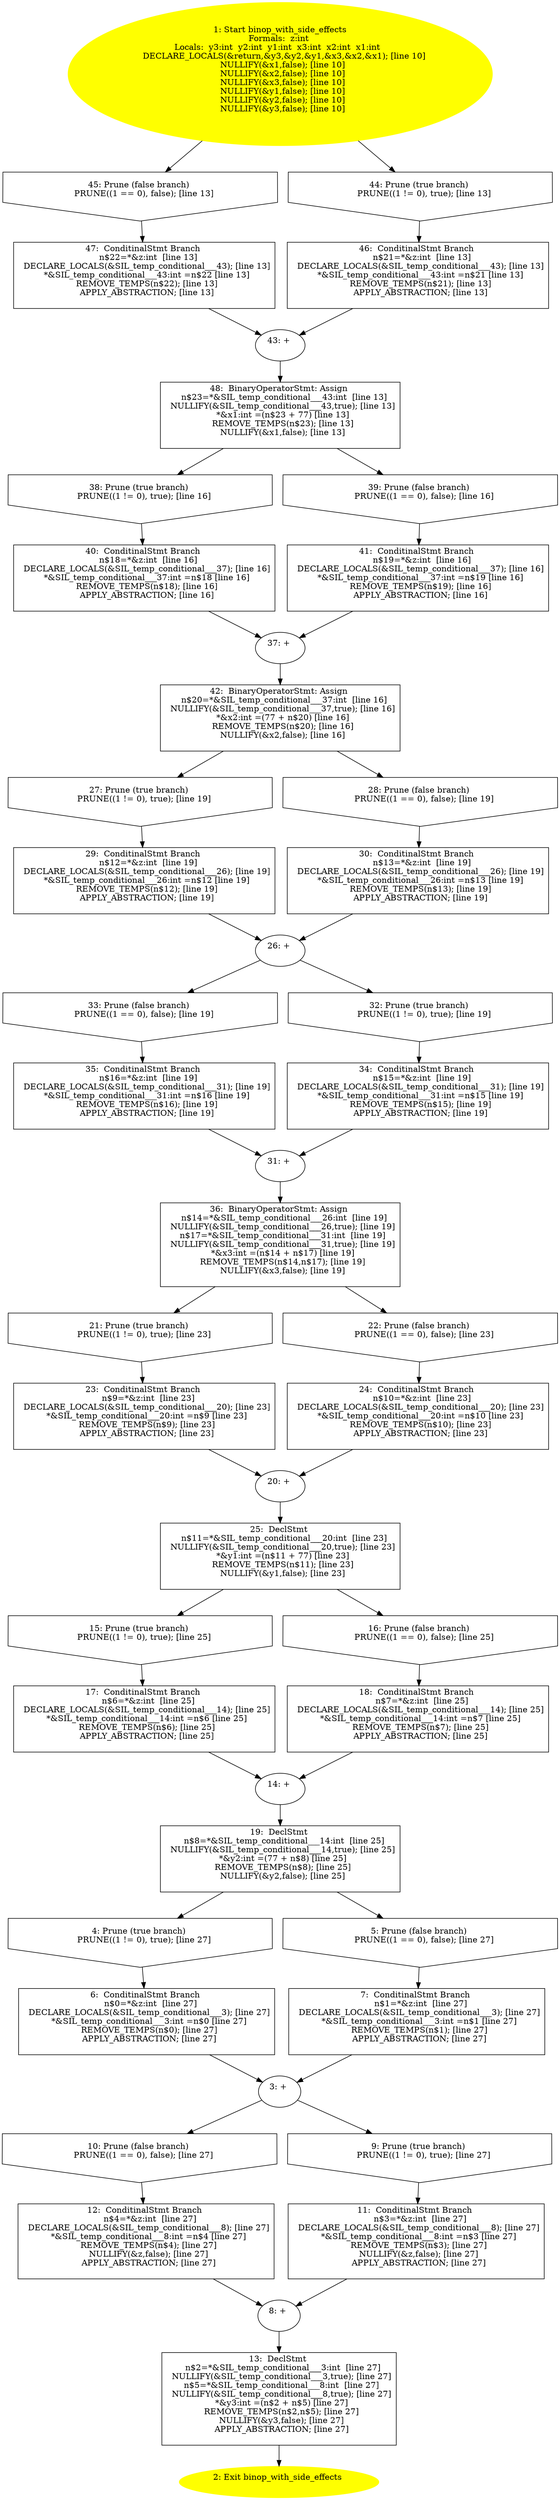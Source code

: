 digraph iCFG {
48 [label="48:  BinaryOperatorStmt: Assign \n   n$23=*&SIL_temp_conditional___43:int  [line 13]\n  NULLIFY(&SIL_temp_conditional___43,true); [line 13]\n  *&x1:int =(n$23 + 77) [line 13]\n  REMOVE_TEMPS(n$23); [line 13]\n  NULLIFY(&x1,false); [line 13]\n " shape="box"]
	

	 48 -> 38 ;
	 48 -> 39 ;
47 [label="47:  ConditinalStmt Branch \n   n$22=*&z:int  [line 13]\n  DECLARE_LOCALS(&SIL_temp_conditional___43); [line 13]\n  *&SIL_temp_conditional___43:int =n$22 [line 13]\n  REMOVE_TEMPS(n$22); [line 13]\n  APPLY_ABSTRACTION; [line 13]\n " shape="box"]
	

	 47 -> 43 ;
46 [label="46:  ConditinalStmt Branch \n   n$21=*&z:int  [line 13]\n  DECLARE_LOCALS(&SIL_temp_conditional___43); [line 13]\n  *&SIL_temp_conditional___43:int =n$21 [line 13]\n  REMOVE_TEMPS(n$21); [line 13]\n  APPLY_ABSTRACTION; [line 13]\n " shape="box"]
	

	 46 -> 43 ;
45 [label="45: Prune (false branch) \n   PRUNE((1 == 0), false); [line 13]\n " shape="invhouse"]
	

	 45 -> 47 ;
44 [label="44: Prune (true branch) \n   PRUNE((1 != 0), true); [line 13]\n " shape="invhouse"]
	

	 44 -> 46 ;
43 [label="43: + \n  " ]
	

	 43 -> 48 ;
42 [label="42:  BinaryOperatorStmt: Assign \n   n$20=*&SIL_temp_conditional___37:int  [line 16]\n  NULLIFY(&SIL_temp_conditional___37,true); [line 16]\n  *&x2:int =(77 + n$20) [line 16]\n  REMOVE_TEMPS(n$20); [line 16]\n  NULLIFY(&x2,false); [line 16]\n " shape="box"]
	

	 42 -> 27 ;
	 42 -> 28 ;
41 [label="41:  ConditinalStmt Branch \n   n$19=*&z:int  [line 16]\n  DECLARE_LOCALS(&SIL_temp_conditional___37); [line 16]\n  *&SIL_temp_conditional___37:int =n$19 [line 16]\n  REMOVE_TEMPS(n$19); [line 16]\n  APPLY_ABSTRACTION; [line 16]\n " shape="box"]
	

	 41 -> 37 ;
40 [label="40:  ConditinalStmt Branch \n   n$18=*&z:int  [line 16]\n  DECLARE_LOCALS(&SIL_temp_conditional___37); [line 16]\n  *&SIL_temp_conditional___37:int =n$18 [line 16]\n  REMOVE_TEMPS(n$18); [line 16]\n  APPLY_ABSTRACTION; [line 16]\n " shape="box"]
	

	 40 -> 37 ;
39 [label="39: Prune (false branch) \n   PRUNE((1 == 0), false); [line 16]\n " shape="invhouse"]
	

	 39 -> 41 ;
38 [label="38: Prune (true branch) \n   PRUNE((1 != 0), true); [line 16]\n " shape="invhouse"]
	

	 38 -> 40 ;
37 [label="37: + \n  " ]
	

	 37 -> 42 ;
36 [label="36:  BinaryOperatorStmt: Assign \n   n$14=*&SIL_temp_conditional___26:int  [line 19]\n  NULLIFY(&SIL_temp_conditional___26,true); [line 19]\n  n$17=*&SIL_temp_conditional___31:int  [line 19]\n  NULLIFY(&SIL_temp_conditional___31,true); [line 19]\n  *&x3:int =(n$14 + n$17) [line 19]\n  REMOVE_TEMPS(n$14,n$17); [line 19]\n  NULLIFY(&x3,false); [line 19]\n " shape="box"]
	

	 36 -> 21 ;
	 36 -> 22 ;
35 [label="35:  ConditinalStmt Branch \n   n$16=*&z:int  [line 19]\n  DECLARE_LOCALS(&SIL_temp_conditional___31); [line 19]\n  *&SIL_temp_conditional___31:int =n$16 [line 19]\n  REMOVE_TEMPS(n$16); [line 19]\n  APPLY_ABSTRACTION; [line 19]\n " shape="box"]
	

	 35 -> 31 ;
34 [label="34:  ConditinalStmt Branch \n   n$15=*&z:int  [line 19]\n  DECLARE_LOCALS(&SIL_temp_conditional___31); [line 19]\n  *&SIL_temp_conditional___31:int =n$15 [line 19]\n  REMOVE_TEMPS(n$15); [line 19]\n  APPLY_ABSTRACTION; [line 19]\n " shape="box"]
	

	 34 -> 31 ;
33 [label="33: Prune (false branch) \n   PRUNE((1 == 0), false); [line 19]\n " shape="invhouse"]
	

	 33 -> 35 ;
32 [label="32: Prune (true branch) \n   PRUNE((1 != 0), true); [line 19]\n " shape="invhouse"]
	

	 32 -> 34 ;
31 [label="31: + \n  " ]
	

	 31 -> 36 ;
30 [label="30:  ConditinalStmt Branch \n   n$13=*&z:int  [line 19]\n  DECLARE_LOCALS(&SIL_temp_conditional___26); [line 19]\n  *&SIL_temp_conditional___26:int =n$13 [line 19]\n  REMOVE_TEMPS(n$13); [line 19]\n  APPLY_ABSTRACTION; [line 19]\n " shape="box"]
	

	 30 -> 26 ;
29 [label="29:  ConditinalStmt Branch \n   n$12=*&z:int  [line 19]\n  DECLARE_LOCALS(&SIL_temp_conditional___26); [line 19]\n  *&SIL_temp_conditional___26:int =n$12 [line 19]\n  REMOVE_TEMPS(n$12); [line 19]\n  APPLY_ABSTRACTION; [line 19]\n " shape="box"]
	

	 29 -> 26 ;
28 [label="28: Prune (false branch) \n   PRUNE((1 == 0), false); [line 19]\n " shape="invhouse"]
	

	 28 -> 30 ;
27 [label="27: Prune (true branch) \n   PRUNE((1 != 0), true); [line 19]\n " shape="invhouse"]
	

	 27 -> 29 ;
26 [label="26: + \n  " ]
	

	 26 -> 32 ;
	 26 -> 33 ;
25 [label="25:  DeclStmt \n   n$11=*&SIL_temp_conditional___20:int  [line 23]\n  NULLIFY(&SIL_temp_conditional___20,true); [line 23]\n  *&y1:int =(n$11 + 77) [line 23]\n  REMOVE_TEMPS(n$11); [line 23]\n  NULLIFY(&y1,false); [line 23]\n " shape="box"]
	

	 25 -> 15 ;
	 25 -> 16 ;
24 [label="24:  ConditinalStmt Branch \n   n$10=*&z:int  [line 23]\n  DECLARE_LOCALS(&SIL_temp_conditional___20); [line 23]\n  *&SIL_temp_conditional___20:int =n$10 [line 23]\n  REMOVE_TEMPS(n$10); [line 23]\n  APPLY_ABSTRACTION; [line 23]\n " shape="box"]
	

	 24 -> 20 ;
23 [label="23:  ConditinalStmt Branch \n   n$9=*&z:int  [line 23]\n  DECLARE_LOCALS(&SIL_temp_conditional___20); [line 23]\n  *&SIL_temp_conditional___20:int =n$9 [line 23]\n  REMOVE_TEMPS(n$9); [line 23]\n  APPLY_ABSTRACTION; [line 23]\n " shape="box"]
	

	 23 -> 20 ;
22 [label="22: Prune (false branch) \n   PRUNE((1 == 0), false); [line 23]\n " shape="invhouse"]
	

	 22 -> 24 ;
21 [label="21: Prune (true branch) \n   PRUNE((1 != 0), true); [line 23]\n " shape="invhouse"]
	

	 21 -> 23 ;
20 [label="20: + \n  " ]
	

	 20 -> 25 ;
19 [label="19:  DeclStmt \n   n$8=*&SIL_temp_conditional___14:int  [line 25]\n  NULLIFY(&SIL_temp_conditional___14,true); [line 25]\n  *&y2:int =(77 + n$8) [line 25]\n  REMOVE_TEMPS(n$8); [line 25]\n  NULLIFY(&y2,false); [line 25]\n " shape="box"]
	

	 19 -> 4 ;
	 19 -> 5 ;
18 [label="18:  ConditinalStmt Branch \n   n$7=*&z:int  [line 25]\n  DECLARE_LOCALS(&SIL_temp_conditional___14); [line 25]\n  *&SIL_temp_conditional___14:int =n$7 [line 25]\n  REMOVE_TEMPS(n$7); [line 25]\n  APPLY_ABSTRACTION; [line 25]\n " shape="box"]
	

	 18 -> 14 ;
17 [label="17:  ConditinalStmt Branch \n   n$6=*&z:int  [line 25]\n  DECLARE_LOCALS(&SIL_temp_conditional___14); [line 25]\n  *&SIL_temp_conditional___14:int =n$6 [line 25]\n  REMOVE_TEMPS(n$6); [line 25]\n  APPLY_ABSTRACTION; [line 25]\n " shape="box"]
	

	 17 -> 14 ;
16 [label="16: Prune (false branch) \n   PRUNE((1 == 0), false); [line 25]\n " shape="invhouse"]
	

	 16 -> 18 ;
15 [label="15: Prune (true branch) \n   PRUNE((1 != 0), true); [line 25]\n " shape="invhouse"]
	

	 15 -> 17 ;
14 [label="14: + \n  " ]
	

	 14 -> 19 ;
13 [label="13:  DeclStmt \n   n$2=*&SIL_temp_conditional___3:int  [line 27]\n  NULLIFY(&SIL_temp_conditional___3,true); [line 27]\n  n$5=*&SIL_temp_conditional___8:int  [line 27]\n  NULLIFY(&SIL_temp_conditional___8,true); [line 27]\n  *&y3:int =(n$2 + n$5) [line 27]\n  REMOVE_TEMPS(n$2,n$5); [line 27]\n  NULLIFY(&y3,false); [line 27]\n  APPLY_ABSTRACTION; [line 27]\n " shape="box"]
	

	 13 -> 2 ;
12 [label="12:  ConditinalStmt Branch \n   n$4=*&z:int  [line 27]\n  DECLARE_LOCALS(&SIL_temp_conditional___8); [line 27]\n  *&SIL_temp_conditional___8:int =n$4 [line 27]\n  REMOVE_TEMPS(n$4); [line 27]\n  NULLIFY(&z,false); [line 27]\n  APPLY_ABSTRACTION; [line 27]\n " shape="box"]
	

	 12 -> 8 ;
11 [label="11:  ConditinalStmt Branch \n   n$3=*&z:int  [line 27]\n  DECLARE_LOCALS(&SIL_temp_conditional___8); [line 27]\n  *&SIL_temp_conditional___8:int =n$3 [line 27]\n  REMOVE_TEMPS(n$3); [line 27]\n  NULLIFY(&z,false); [line 27]\n  APPLY_ABSTRACTION; [line 27]\n " shape="box"]
	

	 11 -> 8 ;
10 [label="10: Prune (false branch) \n   PRUNE((1 == 0), false); [line 27]\n " shape="invhouse"]
	

	 10 -> 12 ;
9 [label="9: Prune (true branch) \n   PRUNE((1 != 0), true); [line 27]\n " shape="invhouse"]
	

	 9 -> 11 ;
8 [label="8: + \n  " ]
	

	 8 -> 13 ;
7 [label="7:  ConditinalStmt Branch \n   n$1=*&z:int  [line 27]\n  DECLARE_LOCALS(&SIL_temp_conditional___3); [line 27]\n  *&SIL_temp_conditional___3:int =n$1 [line 27]\n  REMOVE_TEMPS(n$1); [line 27]\n  APPLY_ABSTRACTION; [line 27]\n " shape="box"]
	

	 7 -> 3 ;
6 [label="6:  ConditinalStmt Branch \n   n$0=*&z:int  [line 27]\n  DECLARE_LOCALS(&SIL_temp_conditional___3); [line 27]\n  *&SIL_temp_conditional___3:int =n$0 [line 27]\n  REMOVE_TEMPS(n$0); [line 27]\n  APPLY_ABSTRACTION; [line 27]\n " shape="box"]
	

	 6 -> 3 ;
5 [label="5: Prune (false branch) \n   PRUNE((1 == 0), false); [line 27]\n " shape="invhouse"]
	

	 5 -> 7 ;
4 [label="4: Prune (true branch) \n   PRUNE((1 != 0), true); [line 27]\n " shape="invhouse"]
	

	 4 -> 6 ;
3 [label="3: + \n  " ]
	

	 3 -> 9 ;
	 3 -> 10 ;
2 [label="2: Exit binop_with_side_effects \n  " color=yellow style=filled]
	

1 [label="1: Start binop_with_side_effects\nFormals:  z:int \nLocals:  y3:int  y2:int  y1:int  x3:int  x2:int  x1:int  \n   DECLARE_LOCALS(&return,&y3,&y2,&y1,&x3,&x2,&x1); [line 10]\n  NULLIFY(&x1,false); [line 10]\n  NULLIFY(&x2,false); [line 10]\n  NULLIFY(&x3,false); [line 10]\n  NULLIFY(&y1,false); [line 10]\n  NULLIFY(&y2,false); [line 10]\n  NULLIFY(&y3,false); [line 10]\n " color=yellow style=filled]
	

	 1 -> 44 ;
	 1 -> 45 ;
}
